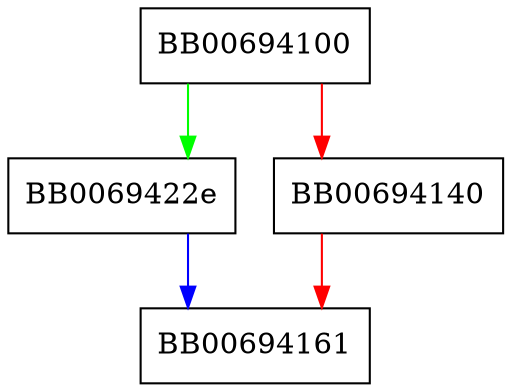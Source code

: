 digraph aesni_cbc_hmac_sha1_set_mac_key {
  node [shape="box"];
  graph [splines=ortho];
  BB00694100 -> BB0069422e [color="green"];
  BB00694100 -> BB00694140 [color="red"];
  BB00694140 -> BB00694161 [color="red"];
  BB0069422e -> BB00694161 [color="blue"];
}